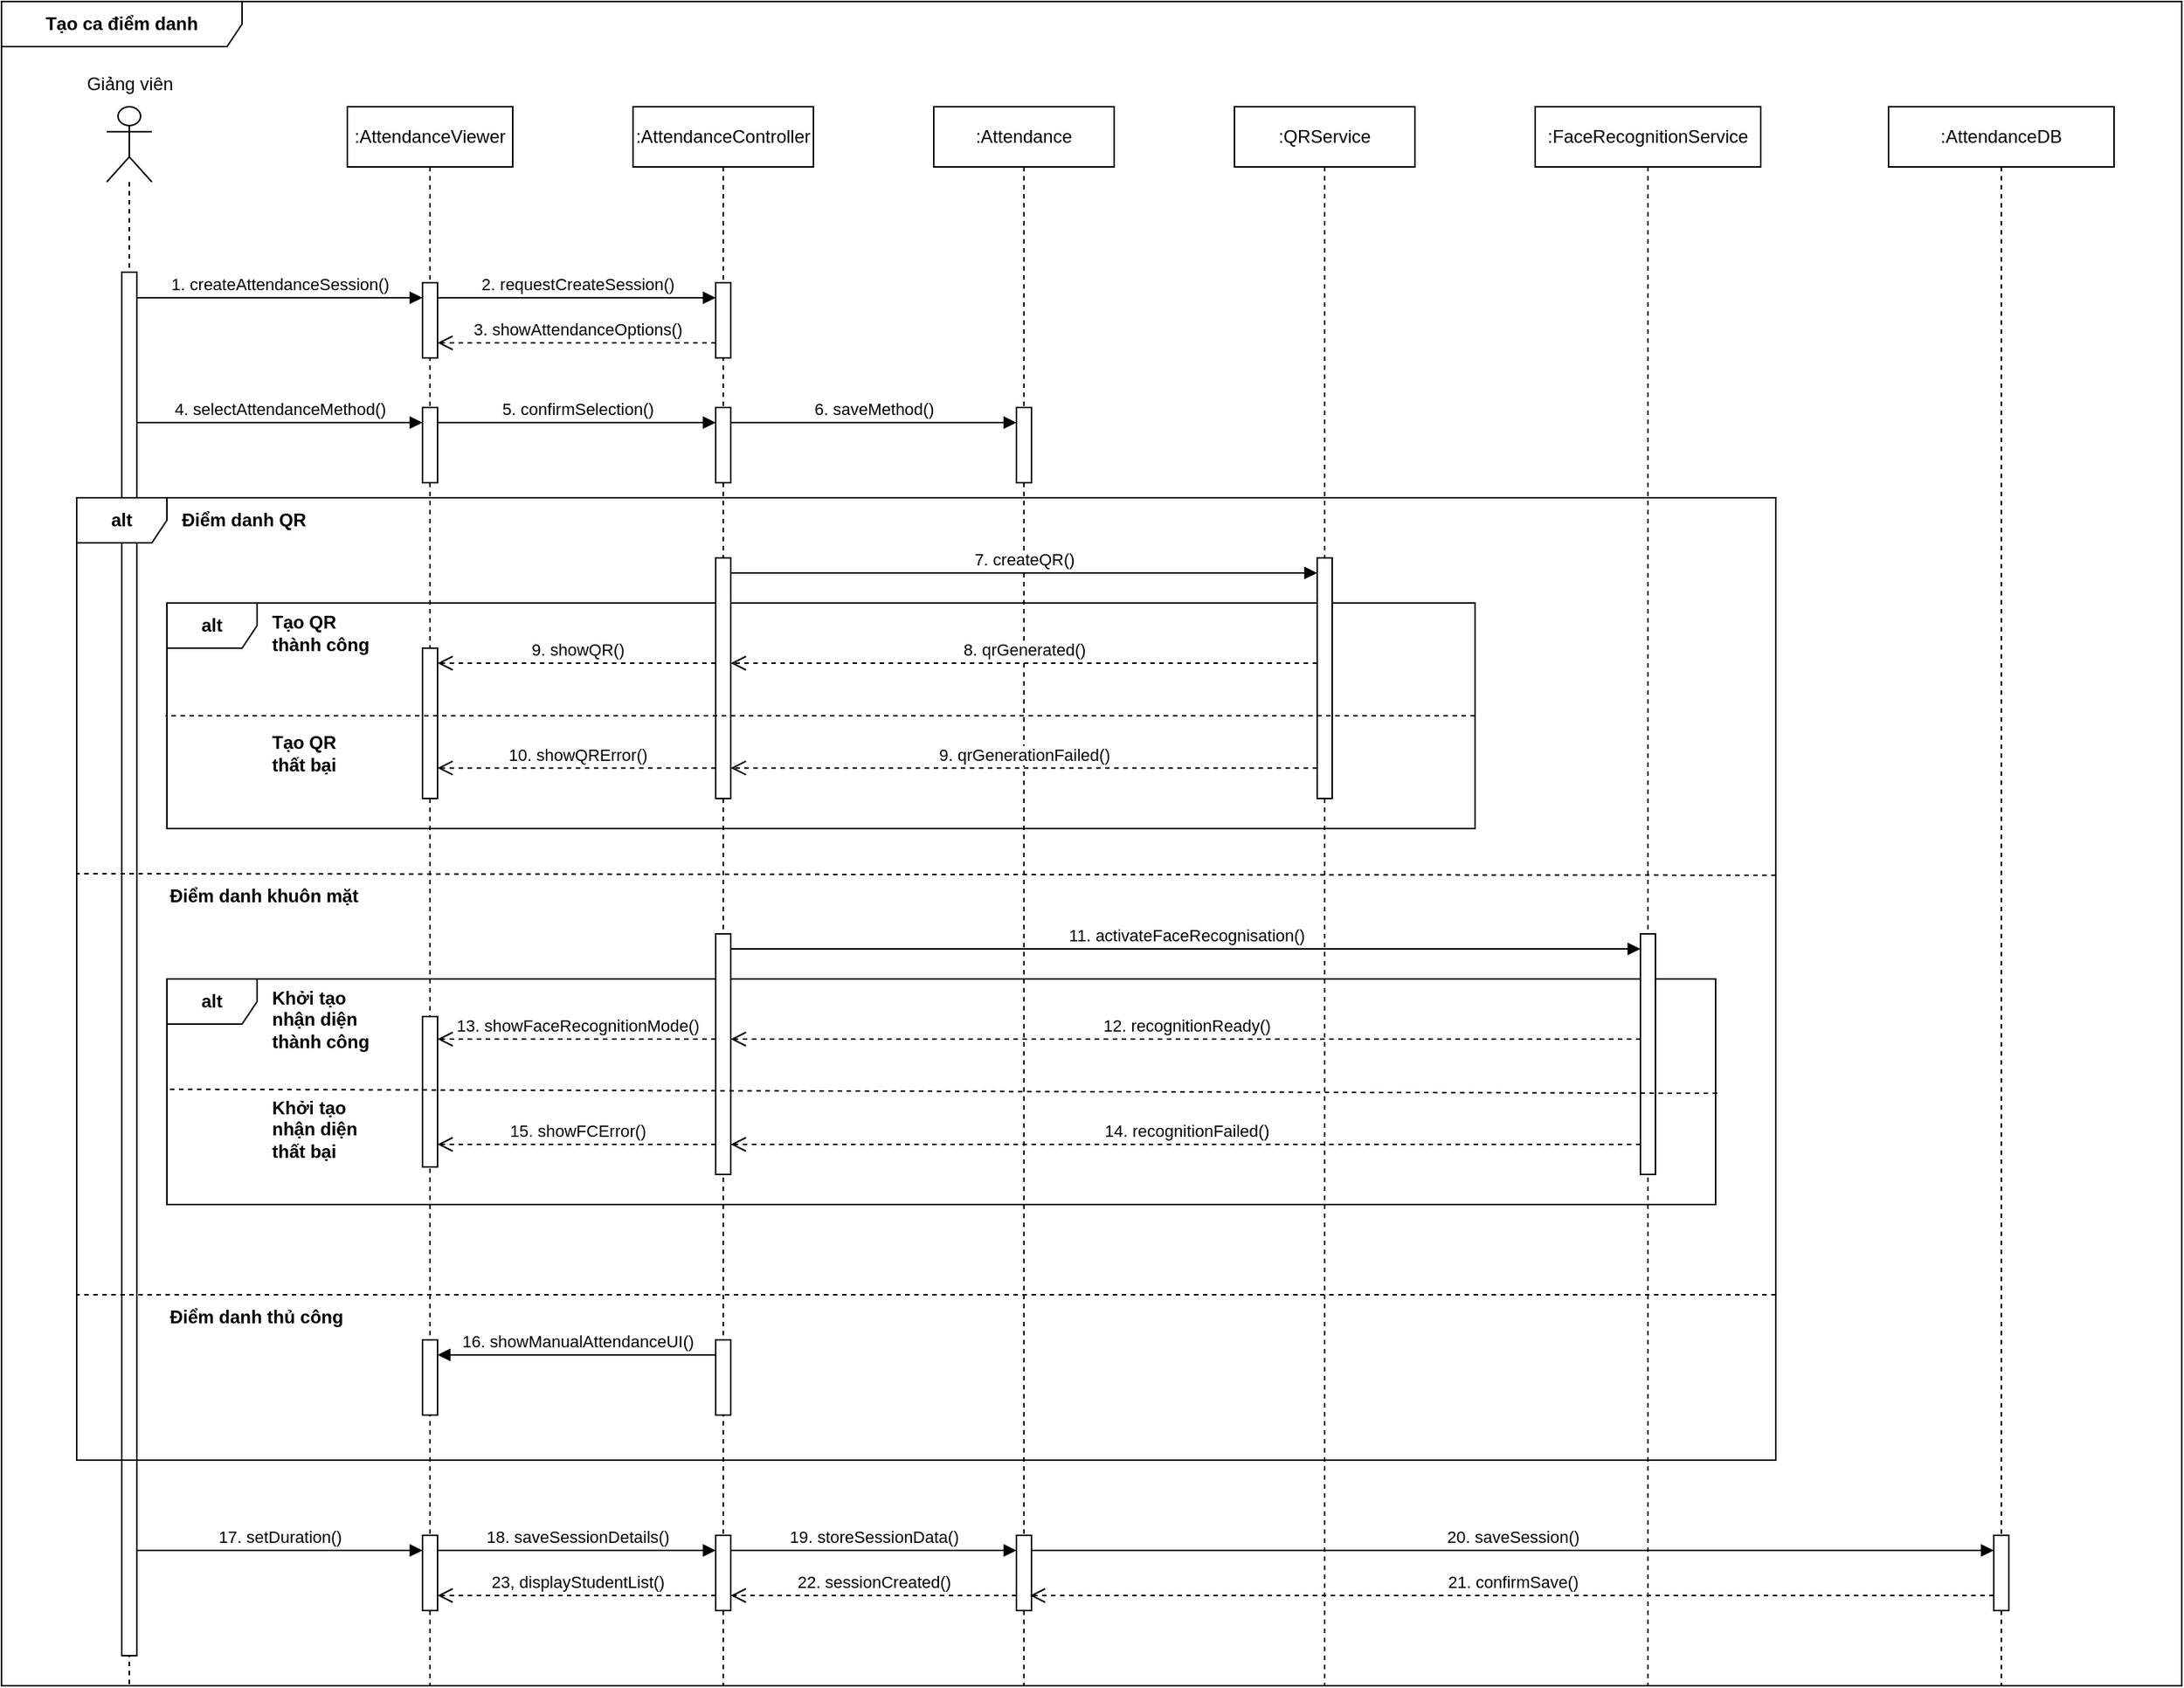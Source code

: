 <mxfile version="26.1.0">
  <diagram name="Page-1" id="hq0q-L0cdEj8L14_gZck">
    <mxGraphModel dx="2020" dy="1078" grid="1" gridSize="10" guides="1" tooltips="1" connect="1" arrows="1" fold="1" page="1" pageScale="1" pageWidth="850" pageHeight="1100" math="0" shadow="0">
      <root>
        <mxCell id="0" />
        <mxCell id="1" parent="0" />
        <mxCell id="8GyeHOGu1WNqcmEmd_PX-79" value="&lt;b&gt;Tạo ca điểm danh&lt;/b&gt;" style="shape=umlFrame;whiteSpace=wrap;html=1;pointerEvents=0;swimlaneFillColor=default;width=160;height=30;" vertex="1" parent="1">
          <mxGeometry x="20" y="60" width="1450" height="1120" as="geometry" />
        </mxCell>
        <mxCell id="8GyeHOGu1WNqcmEmd_PX-32" value="&lt;b&gt;alt&lt;/b&gt;" style="shape=umlFrame;whiteSpace=wrap;html=1;pointerEvents=0;" vertex="1" parent="1">
          <mxGeometry x="130" y="460" width="870" height="150" as="geometry" />
        </mxCell>
        <mxCell id="8GyeHOGu1WNqcmEmd_PX-1" value="" style="shape=umlLifeline;perimeter=lifelinePerimeter;whiteSpace=wrap;html=1;container=1;dropTarget=0;collapsible=0;recursiveResize=0;outlineConnect=0;portConstraint=eastwest;newEdgeStyle={&quot;curved&quot;:0,&quot;rounded&quot;:0};participant=umlActor;size=50;" vertex="1" parent="1">
          <mxGeometry x="90" y="130" width="30" height="1050" as="geometry" />
        </mxCell>
        <mxCell id="8GyeHOGu1WNqcmEmd_PX-8" value="" style="html=1;points=[[0,0,0,0,5],[0,1,0,0,-5],[1,0,0,0,5],[1,1,0,0,-5]];perimeter=orthogonalPerimeter;outlineConnect=0;targetShapes=umlLifeline;portConstraint=eastwest;newEdgeStyle={&quot;curved&quot;:0,&quot;rounded&quot;:0};" vertex="1" parent="8GyeHOGu1WNqcmEmd_PX-1">
          <mxGeometry x="10" y="110" width="10" height="920" as="geometry" />
        </mxCell>
        <mxCell id="8GyeHOGu1WNqcmEmd_PX-2" value=":AttendanceViewer" style="shape=umlLifeline;perimeter=lifelinePerimeter;whiteSpace=wrap;html=1;container=1;dropTarget=0;collapsible=0;recursiveResize=0;outlineConnect=0;portConstraint=eastwest;newEdgeStyle={&quot;curved&quot;:0,&quot;rounded&quot;:0};" vertex="1" parent="1">
          <mxGeometry x="250" y="130" width="110" height="1050" as="geometry" />
        </mxCell>
        <mxCell id="8GyeHOGu1WNqcmEmd_PX-9" value="" style="html=1;points=[[0,0,0,0,5],[0,1,0,0,-5],[1,0,0,0,5],[1,1,0,0,-5]];perimeter=orthogonalPerimeter;outlineConnect=0;targetShapes=umlLifeline;portConstraint=eastwest;newEdgeStyle={&quot;curved&quot;:0,&quot;rounded&quot;:0};" vertex="1" parent="8GyeHOGu1WNqcmEmd_PX-2">
          <mxGeometry x="50" y="117" width="10" height="50" as="geometry" />
        </mxCell>
        <mxCell id="8GyeHOGu1WNqcmEmd_PX-16" value="" style="html=1;points=[[0,0,0,0,5],[0,1,0,0,-5],[1,0,0,0,5],[1,1,0,0,-5]];perimeter=orthogonalPerimeter;outlineConnect=0;targetShapes=umlLifeline;portConstraint=eastwest;newEdgeStyle={&quot;curved&quot;:0,&quot;rounded&quot;:0};" vertex="1" parent="8GyeHOGu1WNqcmEmd_PX-2">
          <mxGeometry x="50" y="200" width="10" height="50" as="geometry" />
        </mxCell>
        <mxCell id="8GyeHOGu1WNqcmEmd_PX-34" value="" style="html=1;points=[[0,0,0,0,5],[0,1,0,0,-5],[1,0,0,0,5],[1,1,0,0,-5]];perimeter=orthogonalPerimeter;outlineConnect=0;targetShapes=umlLifeline;portConstraint=eastwest;newEdgeStyle={&quot;curved&quot;:0,&quot;rounded&quot;:0};" vertex="1" parent="8GyeHOGu1WNqcmEmd_PX-2">
          <mxGeometry x="50" y="360" width="10" height="100" as="geometry" />
        </mxCell>
        <mxCell id="8GyeHOGu1WNqcmEmd_PX-56" value="" style="html=1;points=[[0,0,0,0,5],[0,1,0,0,-5],[1,0,0,0,5],[1,1,0,0,-5]];perimeter=orthogonalPerimeter;outlineConnect=0;targetShapes=umlLifeline;portConstraint=eastwest;newEdgeStyle={&quot;curved&quot;:0,&quot;rounded&quot;:0};" vertex="1" parent="8GyeHOGu1WNqcmEmd_PX-2">
          <mxGeometry x="50" y="950" width="10" height="50" as="geometry" />
        </mxCell>
        <mxCell id="8GyeHOGu1WNqcmEmd_PX-3" value=":AttendanceController" style="shape=umlLifeline;perimeter=lifelinePerimeter;whiteSpace=wrap;html=1;container=1;dropTarget=0;collapsible=0;recursiveResize=0;outlineConnect=0;portConstraint=eastwest;newEdgeStyle={&quot;curved&quot;:0,&quot;rounded&quot;:0};" vertex="1" parent="1">
          <mxGeometry x="440" y="130" width="120" height="1050" as="geometry" />
        </mxCell>
        <mxCell id="8GyeHOGu1WNqcmEmd_PX-10" value="" style="html=1;points=[[0,0,0,0,5],[0,1,0,0,-5],[1,0,0,0,5],[1,1,0,0,-5]];perimeter=orthogonalPerimeter;outlineConnect=0;targetShapes=umlLifeline;portConstraint=eastwest;newEdgeStyle={&quot;curved&quot;:0,&quot;rounded&quot;:0};" vertex="1" parent="8GyeHOGu1WNqcmEmd_PX-3">
          <mxGeometry x="55" y="117" width="10" height="50" as="geometry" />
        </mxCell>
        <mxCell id="8GyeHOGu1WNqcmEmd_PX-20" value="" style="html=1;points=[[0,0,0,0,5],[0,1,0,0,-5],[1,0,0,0,5],[1,1,0,0,-5]];perimeter=orthogonalPerimeter;outlineConnect=0;targetShapes=umlLifeline;portConstraint=eastwest;newEdgeStyle={&quot;curved&quot;:0,&quot;rounded&quot;:0};" vertex="1" parent="8GyeHOGu1WNqcmEmd_PX-3">
          <mxGeometry x="55" y="200" width="10" height="50" as="geometry" />
        </mxCell>
        <mxCell id="8GyeHOGu1WNqcmEmd_PX-58" value="" style="html=1;points=[[0,0,0,0,5],[0,1,0,0,-5],[1,0,0,0,5],[1,1,0,0,-5]];perimeter=orthogonalPerimeter;outlineConnect=0;targetShapes=umlLifeline;portConstraint=eastwest;newEdgeStyle={&quot;curved&quot;:0,&quot;rounded&quot;:0};" vertex="1" parent="8GyeHOGu1WNqcmEmd_PX-3">
          <mxGeometry x="55" y="950" width="10" height="50" as="geometry" />
        </mxCell>
        <mxCell id="8GyeHOGu1WNqcmEmd_PX-4" value=":Attendance&lt;span style=&quot;color: rgba(0, 0, 0, 0); font-family: monospace; font-size: 0px; text-align: start; text-wrap-mode: nowrap;&quot;&gt;%3CmxGraphModel%3E%3Croot%3E%3CmxCell%20id%3D%220%22%2F%3E%3CmxCell%20id%3D%221%22%20parent%3D%220%22%2F%3E%3CmxCell%20id%3D%222%22%20value%3D%22%3AAttendanceController%22%20style%3D%22shape%3DumlLifeline%3Bperimeter%3DlifelinePerimeter%3BwhiteSpace%3Dwrap%3Bhtml%3D1%3Bcontainer%3D1%3BdropTarget%3D0%3Bcollapsible%3D0%3BrecursiveResize%3D0%3BoutlineConnect%3D0%3BportConstraint%3Deastwest%3BnewEdgeStyle%3D%7B%26quot%3Bcurved%26quot%3B%3A0%2C%26quot%3Brounded%26quot%3B%3A0%7D%3B%22%20vertex%3D%221%22%20parent%3D%221%22%3E%3CmxGeometry%20x%3D%22440%22%20y%3D%22130%22%20width%3D%22120%22%20height%3D%22300%22%20as%3D%22geometry%22%2F%3E%3C%2FmxCell%3E%3C%2Froot%3E%3C%2FmxGraphModel%3E&lt;/span&gt;" style="shape=umlLifeline;perimeter=lifelinePerimeter;whiteSpace=wrap;html=1;container=1;dropTarget=0;collapsible=0;recursiveResize=0;outlineConnect=0;portConstraint=eastwest;newEdgeStyle={&quot;curved&quot;:0,&quot;rounded&quot;:0};" vertex="1" parent="1">
          <mxGeometry x="640" y="130" width="120" height="1050" as="geometry" />
        </mxCell>
        <mxCell id="8GyeHOGu1WNqcmEmd_PX-23" value="" style="html=1;points=[[0,0,0,0,5],[0,1,0,0,-5],[1,0,0,0,5],[1,1,0,0,-5]];perimeter=orthogonalPerimeter;outlineConnect=0;targetShapes=umlLifeline;portConstraint=eastwest;newEdgeStyle={&quot;curved&quot;:0,&quot;rounded&quot;:0};" vertex="1" parent="8GyeHOGu1WNqcmEmd_PX-4">
          <mxGeometry x="55" y="200" width="10" height="50" as="geometry" />
        </mxCell>
        <mxCell id="8GyeHOGu1WNqcmEmd_PX-60" value="" style="html=1;points=[[0,0,0,0,5],[0,1,0,0,-5],[1,0,0,0,5],[1,1,0,0,-5]];perimeter=orthogonalPerimeter;outlineConnect=0;targetShapes=umlLifeline;portConstraint=eastwest;newEdgeStyle={&quot;curved&quot;:0,&quot;rounded&quot;:0};" vertex="1" parent="8GyeHOGu1WNqcmEmd_PX-4">
          <mxGeometry x="55" y="950" width="10" height="50" as="geometry" />
        </mxCell>
        <mxCell id="8GyeHOGu1WNqcmEmd_PX-5" value=":QRService" style="shape=umlLifeline;perimeter=lifelinePerimeter;whiteSpace=wrap;html=1;container=1;dropTarget=0;collapsible=0;recursiveResize=0;outlineConnect=0;portConstraint=eastwest;newEdgeStyle={&quot;curved&quot;:0,&quot;rounded&quot;:0};" vertex="1" parent="1">
          <mxGeometry x="840" y="130" width="120" height="1050" as="geometry" />
        </mxCell>
        <mxCell id="8GyeHOGu1WNqcmEmd_PX-30" value="" style="html=1;points=[[0,0,0,0,5],[0,1,0,0,-5],[1,0,0,0,5],[1,1,0,0,-5]];perimeter=orthogonalPerimeter;outlineConnect=0;targetShapes=umlLifeline;portConstraint=eastwest;newEdgeStyle={&quot;curved&quot;:0,&quot;rounded&quot;:0};" vertex="1" parent="8GyeHOGu1WNqcmEmd_PX-5">
          <mxGeometry x="55" y="300" width="10" height="160" as="geometry" />
        </mxCell>
        <mxCell id="8GyeHOGu1WNqcmEmd_PX-6" value=":FaceRecognitionService" style="shape=umlLifeline;perimeter=lifelinePerimeter;whiteSpace=wrap;html=1;container=1;dropTarget=0;collapsible=0;recursiveResize=0;outlineConnect=0;portConstraint=eastwest;newEdgeStyle={&quot;curved&quot;:0,&quot;rounded&quot;:0};" vertex="1" parent="1">
          <mxGeometry x="1040" y="130" width="150" height="1050" as="geometry" />
        </mxCell>
        <mxCell id="8GyeHOGu1WNqcmEmd_PX-7" value=":AttendanceDB" style="shape=umlLifeline;perimeter=lifelinePerimeter;whiteSpace=wrap;html=1;container=1;dropTarget=0;collapsible=0;recursiveResize=0;outlineConnect=0;portConstraint=eastwest;newEdgeStyle={&quot;curved&quot;:0,&quot;rounded&quot;:0};" vertex="1" parent="1">
          <mxGeometry x="1275" y="130" width="150" height="1050" as="geometry" />
        </mxCell>
        <mxCell id="8GyeHOGu1WNqcmEmd_PX-62" value="" style="html=1;points=[[0,0,0,0,5],[0,1,0,0,-5],[1,0,0,0,5],[1,1,0,0,-5]];perimeter=orthogonalPerimeter;outlineConnect=0;targetShapes=umlLifeline;portConstraint=eastwest;newEdgeStyle={&quot;curved&quot;:0,&quot;rounded&quot;:0};" vertex="1" parent="8GyeHOGu1WNqcmEmd_PX-7">
          <mxGeometry x="70" y="950" width="10" height="50" as="geometry" />
        </mxCell>
        <mxCell id="8GyeHOGu1WNqcmEmd_PX-11" value="1. createAttendanceSession()" style="html=1;verticalAlign=bottom;endArrow=block;curved=0;rounded=0;" edge="1" parent="1" target="8GyeHOGu1WNqcmEmd_PX-9">
          <mxGeometry width="80" relative="1" as="geometry">
            <mxPoint x="110" y="257" as="sourcePoint" />
            <mxPoint x="190" y="257" as="targetPoint" />
          </mxGeometry>
        </mxCell>
        <mxCell id="8GyeHOGu1WNqcmEmd_PX-12" value="2. requestCreateSession()" style="html=1;verticalAlign=bottom;endArrow=block;curved=0;rounded=0;" edge="1" parent="1" target="8GyeHOGu1WNqcmEmd_PX-10">
          <mxGeometry width="80" relative="1" as="geometry">
            <mxPoint x="310" y="257" as="sourcePoint" />
            <mxPoint x="490" y="257" as="targetPoint" />
          </mxGeometry>
        </mxCell>
        <mxCell id="8GyeHOGu1WNqcmEmd_PX-13" value="3. showAttendanceOptions()" style="html=1;verticalAlign=bottom;endArrow=open;dashed=1;endSize=8;curved=0;rounded=0;" edge="1" parent="1" source="8GyeHOGu1WNqcmEmd_PX-10">
          <mxGeometry relative="1" as="geometry">
            <mxPoint x="390" y="287" as="sourcePoint" />
            <mxPoint x="310" y="287" as="targetPoint" />
          </mxGeometry>
        </mxCell>
        <mxCell id="8GyeHOGu1WNqcmEmd_PX-17" value="4. selectAttendanceMethod()" style="html=1;verticalAlign=bottom;endArrow=block;curved=0;rounded=0;" edge="1" parent="1">
          <mxGeometry width="80" relative="1" as="geometry">
            <mxPoint x="110" y="340" as="sourcePoint" />
            <mxPoint x="300" y="340" as="targetPoint" />
          </mxGeometry>
        </mxCell>
        <mxCell id="8GyeHOGu1WNqcmEmd_PX-22" value="5. confirmSelection()" style="html=1;verticalAlign=bottom;endArrow=block;curved=0;rounded=0;" edge="1" parent="1">
          <mxGeometry width="80" relative="1" as="geometry">
            <mxPoint x="310" y="340" as="sourcePoint" />
            <mxPoint x="495" y="340" as="targetPoint" />
          </mxGeometry>
        </mxCell>
        <mxCell id="8GyeHOGu1WNqcmEmd_PX-24" value="6. saveMethod()" style="html=1;verticalAlign=bottom;endArrow=block;curved=0;rounded=0;" edge="1" parent="1" source="8GyeHOGu1WNqcmEmd_PX-20">
          <mxGeometry width="80" relative="1" as="geometry">
            <mxPoint x="510" y="340" as="sourcePoint" />
            <mxPoint x="695" y="340" as="targetPoint" />
          </mxGeometry>
        </mxCell>
        <mxCell id="8GyeHOGu1WNqcmEmd_PX-25" value="&lt;b&gt;alt&lt;/b&gt;" style="shape=umlFrame;whiteSpace=wrap;html=1;pointerEvents=0;swimlaneFillColor=none;" vertex="1" parent="1">
          <mxGeometry x="70" y="390" width="1130" height="640" as="geometry" />
        </mxCell>
        <mxCell id="8GyeHOGu1WNqcmEmd_PX-29" value="" style="html=1;points=[[0,0,0,0,5],[0,1,0,0,-5],[1,0,0,0,5],[1,1,0,0,-5]];perimeter=orthogonalPerimeter;outlineConnect=0;targetShapes=umlLifeline;portConstraint=eastwest;newEdgeStyle={&quot;curved&quot;:0,&quot;rounded&quot;:0};" vertex="1" parent="1">
          <mxGeometry x="495" y="430" width="10" height="160" as="geometry" />
        </mxCell>
        <mxCell id="8GyeHOGu1WNqcmEmd_PX-31" value="7. createQR()" style="html=1;verticalAlign=bottom;endArrow=block;curved=0;rounded=0;" edge="1" parent="1" target="8GyeHOGu1WNqcmEmd_PX-30">
          <mxGeometry width="80" relative="1" as="geometry">
            <mxPoint x="505" y="440" as="sourcePoint" />
            <mxPoint x="695" y="440" as="targetPoint" />
          </mxGeometry>
        </mxCell>
        <mxCell id="8GyeHOGu1WNqcmEmd_PX-33" value="8. qrGenerated()" style="html=1;verticalAlign=bottom;endArrow=open;dashed=1;endSize=8;curved=0;rounded=0;" edge="1" parent="1" source="8GyeHOGu1WNqcmEmd_PX-30">
          <mxGeometry relative="1" as="geometry">
            <mxPoint x="890" y="500" as="sourcePoint" />
            <mxPoint x="505" y="500" as="targetPoint" />
          </mxGeometry>
        </mxCell>
        <mxCell id="8GyeHOGu1WNqcmEmd_PX-35" value="9. showQR()" style="html=1;verticalAlign=bottom;endArrow=open;dashed=1;endSize=8;curved=0;rounded=0;" edge="1" parent="1">
          <mxGeometry relative="1" as="geometry">
            <mxPoint x="495" y="500" as="sourcePoint" />
            <mxPoint x="310" y="500" as="targetPoint" />
          </mxGeometry>
        </mxCell>
        <mxCell id="8GyeHOGu1WNqcmEmd_PX-36" value="9. qrGenerationFailed()" style="html=1;verticalAlign=bottom;endArrow=open;dashed=1;endSize=8;curved=0;rounded=0;" edge="1" parent="1">
          <mxGeometry relative="1" as="geometry">
            <mxPoint x="895" y="569.7" as="sourcePoint" />
            <mxPoint x="505" y="569.7" as="targetPoint" />
          </mxGeometry>
        </mxCell>
        <mxCell id="8GyeHOGu1WNqcmEmd_PX-37" value="10. showQRError()" style="html=1;verticalAlign=bottom;endArrow=open;dashed=1;endSize=8;curved=0;rounded=0;" edge="1" parent="1">
          <mxGeometry relative="1" as="geometry">
            <mxPoint x="495" y="569.7" as="sourcePoint" />
            <mxPoint x="310" y="569.7" as="targetPoint" />
          </mxGeometry>
        </mxCell>
        <mxCell id="8GyeHOGu1WNqcmEmd_PX-40" value="&lt;b&gt;alt&lt;/b&gt;" style="shape=umlFrame;whiteSpace=wrap;html=1;pointerEvents=0;" vertex="1" parent="1">
          <mxGeometry x="130" y="710" width="1030" height="150" as="geometry" />
        </mxCell>
        <mxCell id="8GyeHOGu1WNqcmEmd_PX-41" value="" style="html=1;points=[[0,0,0,0,5],[0,1,0,0,-5],[1,0,0,0,5],[1,1,0,0,-5]];perimeter=orthogonalPerimeter;outlineConnect=0;targetShapes=umlLifeline;portConstraint=eastwest;newEdgeStyle={&quot;curved&quot;:0,&quot;rounded&quot;:0};" vertex="1" parent="1">
          <mxGeometry x="495" y="680" width="10" height="160" as="geometry" />
        </mxCell>
        <mxCell id="8GyeHOGu1WNqcmEmd_PX-42" value="" style="html=1;points=[[0,0,0,0,5],[0,1,0,0,-5],[1,0,0,0,5],[1,1,0,0,-5]];perimeter=orthogonalPerimeter;outlineConnect=0;targetShapes=umlLifeline;portConstraint=eastwest;newEdgeStyle={&quot;curved&quot;:0,&quot;rounded&quot;:0};" vertex="1" parent="1">
          <mxGeometry x="1110" y="680" width="10" height="160" as="geometry" />
        </mxCell>
        <mxCell id="8GyeHOGu1WNqcmEmd_PX-43" value="11. activateFaceRecognisation()" style="html=1;verticalAlign=bottom;endArrow=block;curved=0;rounded=0;" edge="1" parent="1" target="8GyeHOGu1WNqcmEmd_PX-42">
          <mxGeometry width="80" relative="1" as="geometry">
            <mxPoint x="505" y="690" as="sourcePoint" />
            <mxPoint x="895" y="690" as="targetPoint" />
          </mxGeometry>
        </mxCell>
        <mxCell id="8GyeHOGu1WNqcmEmd_PX-44" value="" style="html=1;points=[[0,0,0,0,5],[0,1,0,0,-5],[1,0,0,0,5],[1,1,0,0,-5]];perimeter=orthogonalPerimeter;outlineConnect=0;targetShapes=umlLifeline;portConstraint=eastwest;newEdgeStyle={&quot;curved&quot;:0,&quot;rounded&quot;:0};" vertex="1" parent="1">
          <mxGeometry x="300" y="735" width="10" height="100" as="geometry" />
        </mxCell>
        <mxCell id="8GyeHOGu1WNqcmEmd_PX-45" value="12. recognitionReady()" style="html=1;verticalAlign=bottom;endArrow=open;dashed=1;endSize=8;curved=0;rounded=0;" edge="1" parent="1" source="8GyeHOGu1WNqcmEmd_PX-42">
          <mxGeometry relative="1" as="geometry">
            <mxPoint x="895" y="750" as="sourcePoint" />
            <mxPoint x="505" y="750" as="targetPoint" />
          </mxGeometry>
        </mxCell>
        <mxCell id="8GyeHOGu1WNqcmEmd_PX-46" value="13. showFaceRecognitionMode()" style="html=1;verticalAlign=bottom;endArrow=open;dashed=1;endSize=8;curved=0;rounded=0;" edge="1" parent="1">
          <mxGeometry relative="1" as="geometry">
            <mxPoint x="495" y="750" as="sourcePoint" />
            <mxPoint x="310" y="750" as="targetPoint" />
          </mxGeometry>
        </mxCell>
        <mxCell id="8GyeHOGu1WNqcmEmd_PX-47" value="14. recognitionFailed()" style="html=1;verticalAlign=bottom;endArrow=open;dashed=1;endSize=8;curved=0;rounded=0;" edge="1" parent="1">
          <mxGeometry relative="1" as="geometry">
            <mxPoint x="1110" y="820" as="sourcePoint" />
            <mxPoint x="505" y="820" as="targetPoint" />
          </mxGeometry>
        </mxCell>
        <mxCell id="8GyeHOGu1WNqcmEmd_PX-48" value="15. showFCError()" style="html=1;verticalAlign=bottom;endArrow=open;dashed=1;endSize=8;curved=0;rounded=0;" edge="1" parent="1">
          <mxGeometry relative="1" as="geometry">
            <mxPoint x="495" y="820" as="sourcePoint" />
            <mxPoint x="310" y="820" as="targetPoint" />
          </mxGeometry>
        </mxCell>
        <mxCell id="8GyeHOGu1WNqcmEmd_PX-49" value="" style="html=1;verticalAlign=bottom;endArrow=none;dashed=1;endSize=8;curved=0;rounded=0;startFill=0;" edge="1" parent="1">
          <mxGeometry relative="1" as="geometry">
            <mxPoint x="1200" y="641" as="sourcePoint" />
            <mxPoint x="70" y="640" as="targetPoint" />
          </mxGeometry>
        </mxCell>
        <mxCell id="8GyeHOGu1WNqcmEmd_PX-50" value="" style="html=1;verticalAlign=bottom;endArrow=none;dashed=1;endSize=8;curved=0;rounded=0;startFill=0;entryX=-0.001;entryY=0.5;entryDx=0;entryDy=0;entryPerimeter=0;" edge="1" parent="1" target="8GyeHOGu1WNqcmEmd_PX-32">
          <mxGeometry relative="1" as="geometry">
            <mxPoint x="1000" y="535" as="sourcePoint" />
            <mxPoint x="190" y="534.6" as="targetPoint" />
          </mxGeometry>
        </mxCell>
        <mxCell id="8GyeHOGu1WNqcmEmd_PX-51" value="" style="html=1;verticalAlign=bottom;endArrow=none;dashed=1;endSize=8;curved=0;rounded=0;startFill=0;exitX=1.001;exitY=0.507;exitDx=0;exitDy=0;exitPerimeter=0;entryX=-0.001;entryY=0.489;entryDx=0;entryDy=0;entryPerimeter=0;" edge="1" parent="1" source="8GyeHOGu1WNqcmEmd_PX-40" target="8GyeHOGu1WNqcmEmd_PX-40">
          <mxGeometry relative="1" as="geometry">
            <mxPoint x="1000" y="785" as="sourcePoint" />
            <mxPoint x="190" y="784.6" as="targetPoint" />
          </mxGeometry>
        </mxCell>
        <mxCell id="8GyeHOGu1WNqcmEmd_PX-52" value="" style="html=1;verticalAlign=bottom;endArrow=none;dashed=1;endSize=8;curved=0;rounded=0;exitX=1;exitY=0.362;exitDx=0;exitDy=0;exitPerimeter=0;startFill=0;" edge="1" parent="1">
          <mxGeometry relative="1" as="geometry">
            <mxPoint x="1200" y="920" as="sourcePoint" />
            <mxPoint x="70" y="920" as="targetPoint" />
          </mxGeometry>
        </mxCell>
        <mxCell id="8GyeHOGu1WNqcmEmd_PX-53" value="" style="html=1;points=[[0,0,0,0,5],[0,1,0,0,-5],[1,0,0,0,5],[1,1,0,0,-5]];perimeter=orthogonalPerimeter;outlineConnect=0;targetShapes=umlLifeline;portConstraint=eastwest;newEdgeStyle={&quot;curved&quot;:0,&quot;rounded&quot;:0};" vertex="1" parent="1">
          <mxGeometry x="495" y="950" width="10" height="50" as="geometry" />
        </mxCell>
        <mxCell id="8GyeHOGu1WNqcmEmd_PX-54" value="" style="html=1;points=[[0,0,0,0,5],[0,1,0,0,-5],[1,0,0,0,5],[1,1,0,0,-5]];perimeter=orthogonalPerimeter;outlineConnect=0;targetShapes=umlLifeline;portConstraint=eastwest;newEdgeStyle={&quot;curved&quot;:0,&quot;rounded&quot;:0};" vertex="1" parent="1">
          <mxGeometry x="300" y="950" width="10" height="50" as="geometry" />
        </mxCell>
        <mxCell id="8GyeHOGu1WNqcmEmd_PX-55" value="16. showManualAttendanceUI()" style="html=1;verticalAlign=bottom;endArrow=none;curved=0;rounded=0;startFill=1;startArrow=block;" edge="1" parent="1" target="8GyeHOGu1WNqcmEmd_PX-53">
          <mxGeometry width="80" relative="1" as="geometry">
            <mxPoint x="310" y="960" as="sourcePoint" />
            <mxPoint x="915" y="960" as="targetPoint" />
          </mxGeometry>
        </mxCell>
        <mxCell id="8GyeHOGu1WNqcmEmd_PX-57" value="17. setDuration()" style="html=1;verticalAlign=bottom;endArrow=block;curved=0;rounded=0;" edge="1" parent="1">
          <mxGeometry width="80" relative="1" as="geometry">
            <mxPoint x="110" y="1090" as="sourcePoint" />
            <mxPoint x="300" y="1090" as="targetPoint" />
          </mxGeometry>
        </mxCell>
        <mxCell id="8GyeHOGu1WNqcmEmd_PX-59" value="18. saveSessionDetails()" style="html=1;verticalAlign=bottom;endArrow=block;curved=0;rounded=0;" edge="1" parent="1" target="8GyeHOGu1WNqcmEmd_PX-58">
          <mxGeometry width="80" relative="1" as="geometry">
            <mxPoint x="310" y="1090" as="sourcePoint" />
            <mxPoint x="490" y="1090" as="targetPoint" />
          </mxGeometry>
        </mxCell>
        <mxCell id="8GyeHOGu1WNqcmEmd_PX-61" value="19. storeSessionData()" style="html=1;verticalAlign=bottom;endArrow=block;curved=0;rounded=0;" edge="1" parent="1" target="8GyeHOGu1WNqcmEmd_PX-60">
          <mxGeometry width="80" relative="1" as="geometry">
            <mxPoint x="505" y="1090" as="sourcePoint" />
            <mxPoint x="690" y="1090" as="targetPoint" />
          </mxGeometry>
        </mxCell>
        <mxCell id="8GyeHOGu1WNqcmEmd_PX-63" value="20. saveSession()" style="html=1;verticalAlign=bottom;endArrow=block;curved=0;rounded=0;" edge="1" parent="1" target="8GyeHOGu1WNqcmEmd_PX-62">
          <mxGeometry width="80" relative="1" as="geometry">
            <mxPoint x="705" y="1090" as="sourcePoint" />
            <mxPoint x="895" y="1090" as="targetPoint" />
          </mxGeometry>
        </mxCell>
        <mxCell id="8GyeHOGu1WNqcmEmd_PX-66" value="22. sessionCreated()" style="html=1;verticalAlign=bottom;endArrow=open;dashed=1;endSize=8;curved=0;rounded=0;" edge="1" parent="1" source="8GyeHOGu1WNqcmEmd_PX-60">
          <mxGeometry relative="1" as="geometry">
            <mxPoint x="690" y="1120" as="sourcePoint" />
            <mxPoint x="505" y="1120" as="targetPoint" />
          </mxGeometry>
        </mxCell>
        <mxCell id="8GyeHOGu1WNqcmEmd_PX-69" value="23, displayStudentList()" style="html=1;verticalAlign=bottom;endArrow=open;dashed=1;endSize=8;curved=0;rounded=0;" edge="1" parent="1" source="8GyeHOGu1WNqcmEmd_PX-58">
          <mxGeometry relative="1" as="geometry">
            <mxPoint x="490" y="1120" as="sourcePoint" />
            <mxPoint x="310" y="1120" as="targetPoint" />
          </mxGeometry>
        </mxCell>
        <mxCell id="8GyeHOGu1WNqcmEmd_PX-70" value="21. confirmSave()" style="html=1;verticalAlign=bottom;endArrow=open;dashed=1;endSize=8;curved=0;rounded=0;" edge="1" parent="1" source="8GyeHOGu1WNqcmEmd_PX-62">
          <mxGeometry relative="1" as="geometry">
            <mxPoint x="894" y="1120" as="sourcePoint" />
            <mxPoint x="704" y="1120" as="targetPoint" />
          </mxGeometry>
        </mxCell>
        <mxCell id="8GyeHOGu1WNqcmEmd_PX-71" value="Giảng viên" style="text;html=1;align=center;verticalAlign=middle;resizable=0;points=[];autosize=1;strokeColor=none;fillColor=none;" vertex="1" parent="1">
          <mxGeometry x="65" y="100" width="80" height="30" as="geometry" />
        </mxCell>
        <mxCell id="8GyeHOGu1WNqcmEmd_PX-72" value="&lt;b&gt;Điểm danh QR&lt;/b&gt;" style="text;html=1;align=left;verticalAlign=middle;resizable=0;points=[];autosize=1;strokeColor=none;fillColor=none;" vertex="1" parent="1">
          <mxGeometry x="138" y="390" width="110" height="30" as="geometry" />
        </mxCell>
        <mxCell id="8GyeHOGu1WNqcmEmd_PX-73" value="&lt;b&gt;Điểm danh khuôn mặt&lt;/b&gt;" style="text;html=1;align=left;verticalAlign=middle;resizable=0;points=[];autosize=1;strokeColor=none;fillColor=none;" vertex="1" parent="1">
          <mxGeometry x="130" y="640" width="150" height="30" as="geometry" />
        </mxCell>
        <mxCell id="8GyeHOGu1WNqcmEmd_PX-74" value="&lt;b&gt;Điểm danh thủ công&lt;/b&gt;" style="text;html=1;align=left;verticalAlign=middle;resizable=0;points=[];autosize=1;strokeColor=none;fillColor=none;" vertex="1" parent="1">
          <mxGeometry x="130" y="920" width="140" height="30" as="geometry" />
        </mxCell>
        <mxCell id="8GyeHOGu1WNqcmEmd_PX-75" value="&lt;b&gt;Tạo QR&lt;/b&gt;&lt;div&gt;&lt;b&gt;thành công&lt;/b&gt;&lt;/div&gt;" style="text;html=1;align=left;verticalAlign=middle;resizable=0;points=[];autosize=1;strokeColor=none;fillColor=none;" vertex="1" parent="1">
          <mxGeometry x="198" y="460" width="90" height="40" as="geometry" />
        </mxCell>
        <mxCell id="8GyeHOGu1WNqcmEmd_PX-76" value="&lt;b&gt;Tạo QR&lt;/b&gt;&lt;div&gt;&lt;b&gt;thất bại&lt;/b&gt;&lt;/div&gt;" style="text;html=1;align=left;verticalAlign=middle;resizable=0;points=[];autosize=1;strokeColor=none;fillColor=none;" vertex="1" parent="1">
          <mxGeometry x="198" y="540" width="70" height="40" as="geometry" />
        </mxCell>
        <mxCell id="8GyeHOGu1WNqcmEmd_PX-77" value="&lt;b&gt;Khởi tạo&amp;nbsp;&lt;/b&gt;&lt;div&gt;&lt;b&gt;nhận diện&amp;nbsp;&lt;/b&gt;&lt;/div&gt;&lt;div&gt;&lt;b&gt;thành công&lt;/b&gt;&lt;/div&gt;" style="text;html=1;align=left;verticalAlign=middle;resizable=0;points=[];autosize=1;strokeColor=none;fillColor=none;" vertex="1" parent="1">
          <mxGeometry x="198" y="707" width="90" height="60" as="geometry" />
        </mxCell>
        <mxCell id="8GyeHOGu1WNqcmEmd_PX-78" value="&lt;b&gt;Khởi tạo&amp;nbsp;&lt;/b&gt;&lt;div&gt;&lt;b&gt;nhận diện&amp;nbsp;&lt;/b&gt;&lt;/div&gt;&lt;div&gt;&lt;b&gt;thất bại&lt;/b&gt;&lt;/div&gt;" style="text;html=1;align=left;verticalAlign=middle;resizable=0;points=[];autosize=1;strokeColor=none;fillColor=none;" vertex="1" parent="1">
          <mxGeometry x="198" y="780" width="80" height="60" as="geometry" />
        </mxCell>
      </root>
    </mxGraphModel>
  </diagram>
</mxfile>
